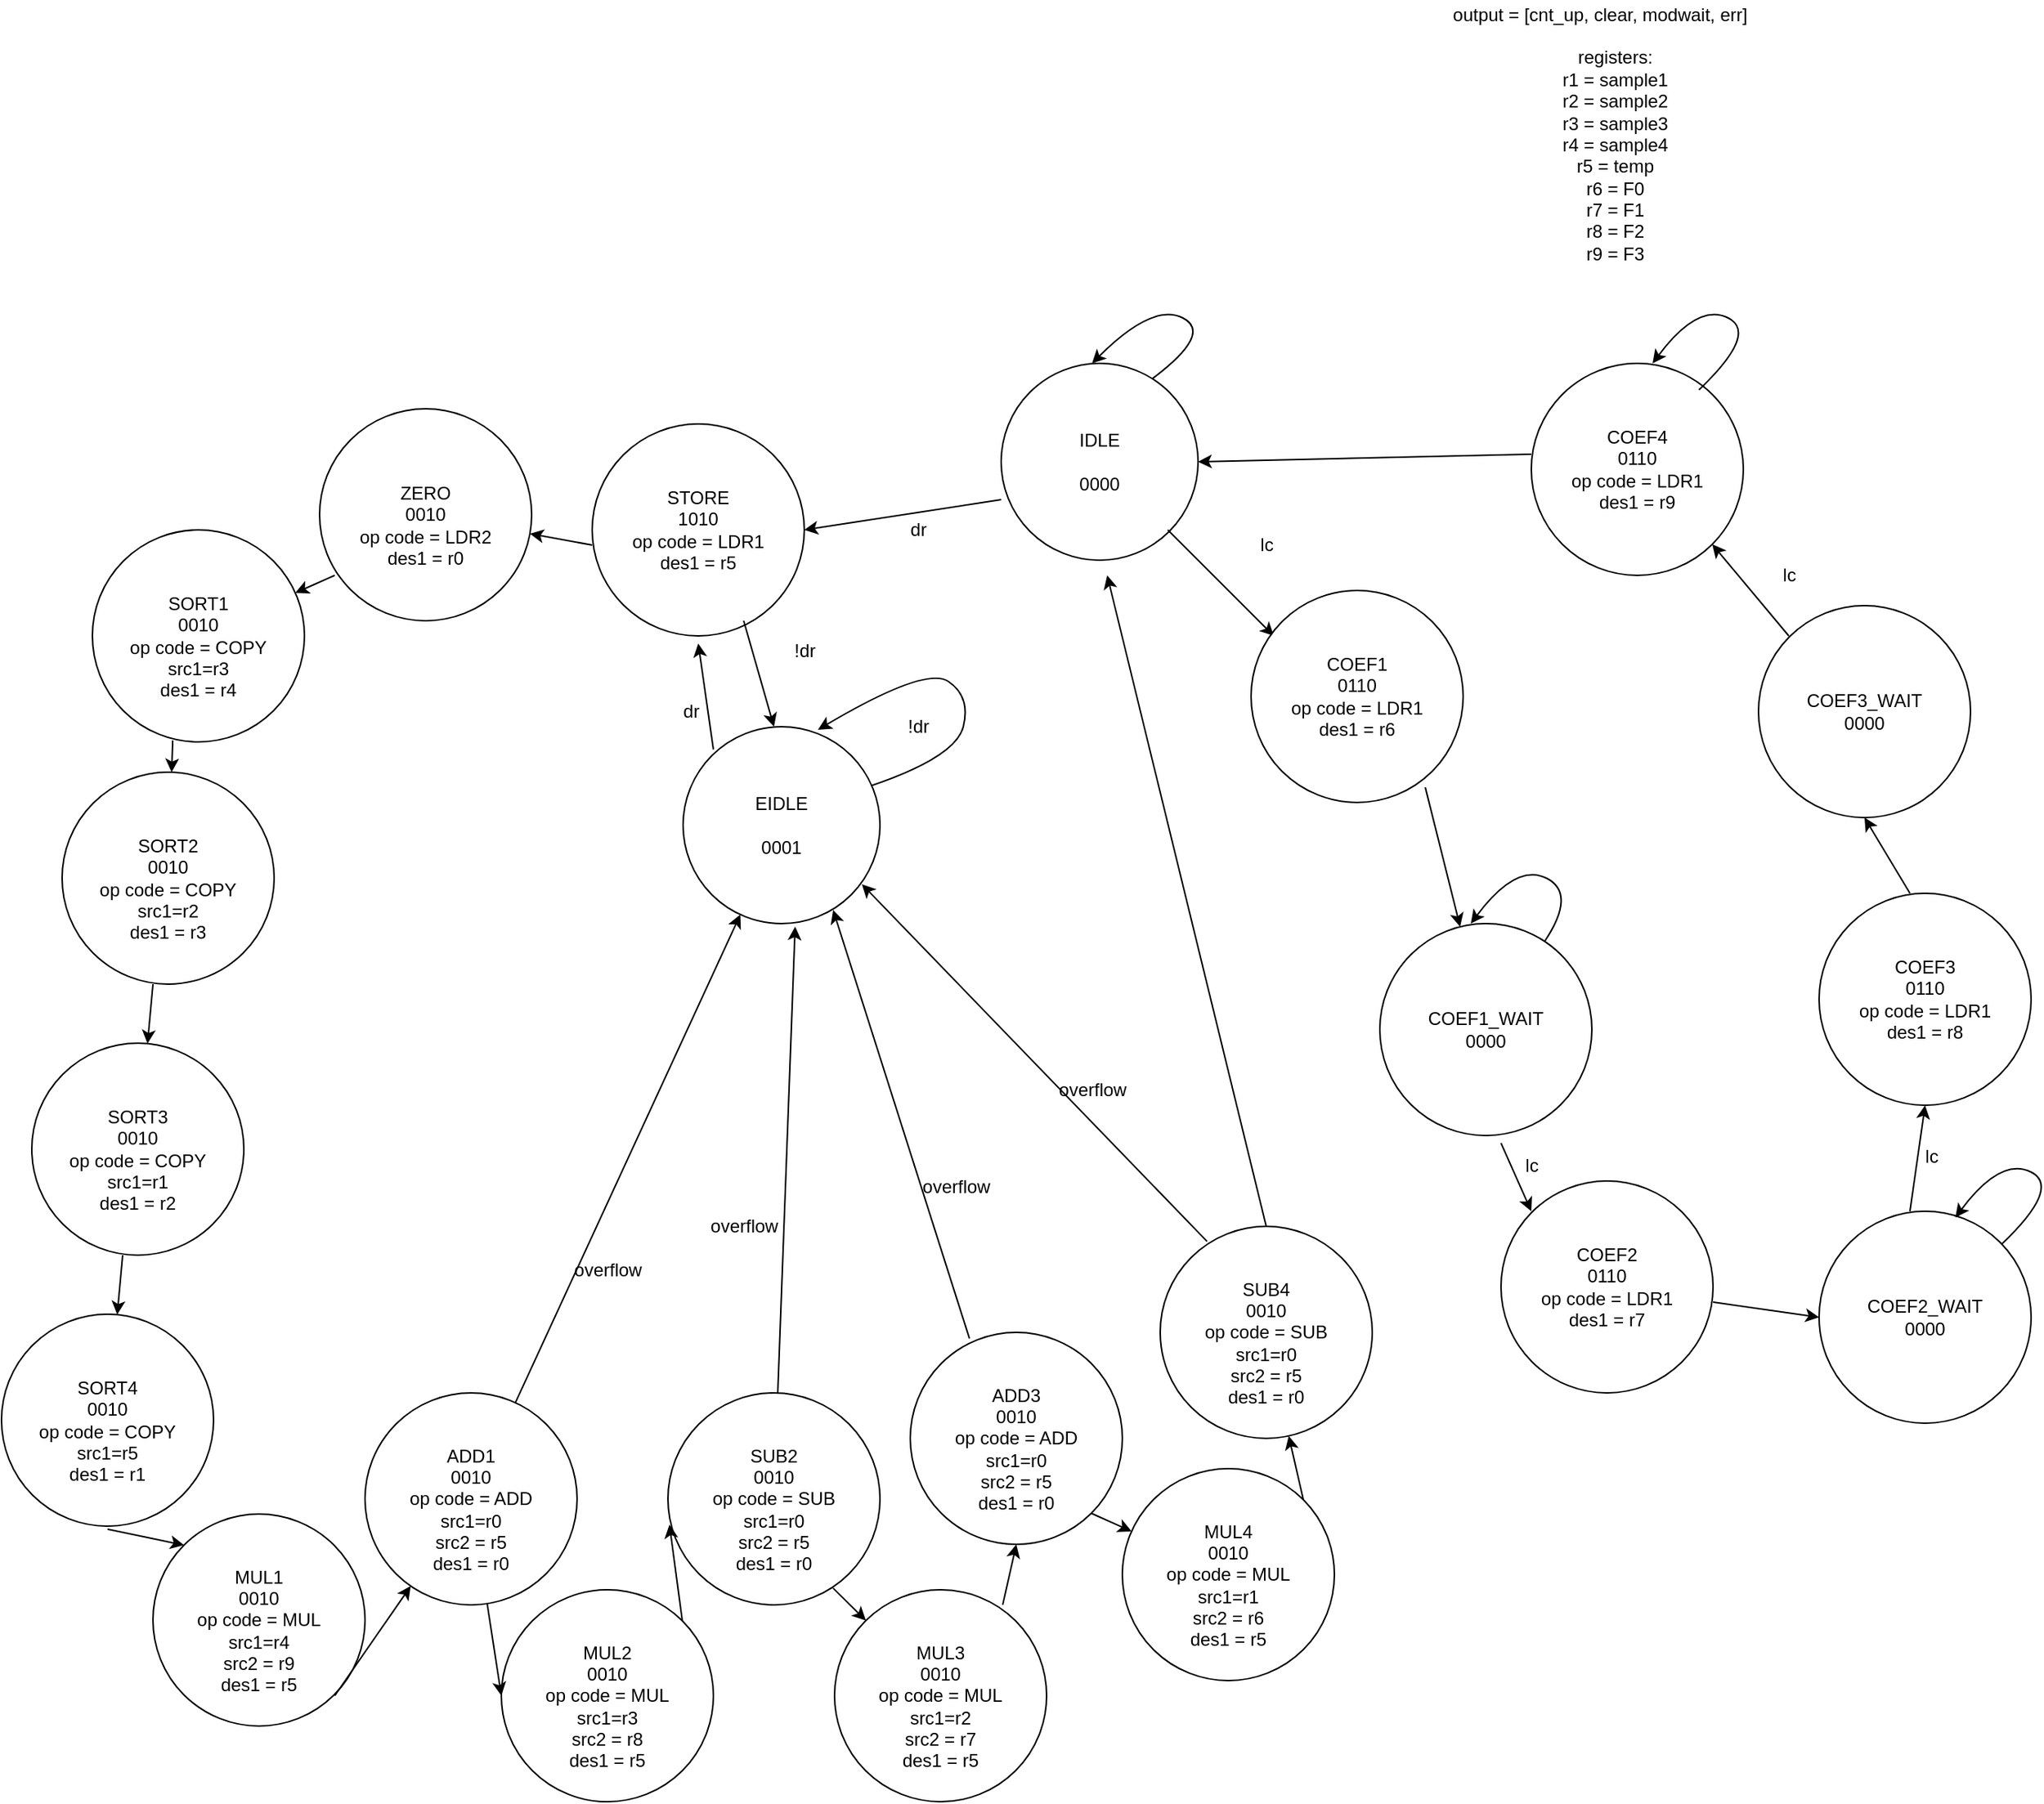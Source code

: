<mxfile version="12.7.8" type="device"><diagram id="b5iDZmA6dQ3F5C1BYYn2" name="Page-1"><mxGraphModel dx="2512" dy="1806" grid="1" gridSize="10" guides="1" tooltips="1" connect="1" arrows="1" fold="1" page="1" pageScale="1" pageWidth="850" pageHeight="1100" math="0" shadow="0"><root><mxCell id="0"/><mxCell id="1" parent="0"/><mxCell id="6gc3XwtXPZrSrcVrH5is-1" value="&lt;div&gt;IDLE&lt;/div&gt;&lt;div&gt;&lt;br&gt;&lt;/div&gt;&lt;div&gt;0000&lt;/div&gt;" style="ellipse;whiteSpace=wrap;html=1;aspect=fixed;" parent="1" vertex="1"><mxGeometry x="240" y="200" width="130" height="130" as="geometry"/></mxCell><mxCell id="6gc3XwtXPZrSrcVrH5is-3" value="&lt;div&gt;registers:&lt;/div&gt;r1 = sample1&lt;br&gt;r2 = sample2&lt;br&gt;r3 = sample3&lt;br&gt;r4 = sample4&lt;br&gt;r5 = temp&lt;br&gt;r6 = F0&lt;br&gt;r7 = F1&lt;br&gt;r8 = F2&lt;br&gt;r9 = F3&lt;div&gt;&lt;br&gt;&lt;/div&gt;" style="text;html=1;align=center;verticalAlign=middle;resizable=0;points=[];autosize=1;" parent="1" vertex="1"><mxGeometry x="600" y="-10" width="90" height="160" as="geometry"/></mxCell><mxCell id="6gc3XwtXPZrSrcVrH5is-4" value="" style="endArrow=classic;html=1;" parent="1" edge="1"><mxGeometry width="50" height="50" relative="1" as="geometry"><mxPoint x="350" y="310" as="sourcePoint"/><mxPoint x="420" y="380" as="targetPoint"/></mxGeometry></mxCell><mxCell id="6gc3XwtXPZrSrcVrH5is-5" value="output = [cnt_up, clear, modwait, err]" style="text;html=1;align=center;verticalAlign=middle;resizable=0;points=[];autosize=1;" parent="1" vertex="1"><mxGeometry x="530" y="-40" width="210" height="20" as="geometry"/></mxCell><mxCell id="6gc3XwtXPZrSrcVrH5is-7" value="lc" style="text;html=1;align=center;verticalAlign=middle;resizable=0;points=[];autosize=1;" parent="1" vertex="1"><mxGeometry x="405" y="310" width="20" height="20" as="geometry"/></mxCell><mxCell id="6gc3XwtXPZrSrcVrH5is-8" value="&lt;div&gt;COEF1&lt;/div&gt;&lt;div&gt;0110&lt;/div&gt;&lt;div&gt;op code = LDR1&lt;br&gt;&lt;/div&gt;&lt;div&gt;des1 = r6&lt;/div&gt;" style="ellipse;whiteSpace=wrap;html=1;aspect=fixed;" parent="1" vertex="1"><mxGeometry x="405" y="350" width="140" height="140" as="geometry"/></mxCell><mxCell id="6gc3XwtXPZrSrcVrH5is-9" value="&lt;div&gt;COEF1_WAIT&lt;/div&gt;&lt;div&gt;0000&lt;br&gt;&lt;/div&gt;" style="ellipse;whiteSpace=wrap;html=1;aspect=fixed;" parent="1" vertex="1"><mxGeometry x="490" y="570" width="140" height="140" as="geometry"/></mxCell><mxCell id="6gc3XwtXPZrSrcVrH5is-10" value="" style="endArrow=classic;html=1;" parent="1" target="6gc3XwtXPZrSrcVrH5is-9" edge="1"><mxGeometry width="50" height="50" relative="1" as="geometry"><mxPoint x="520" y="480" as="sourcePoint"/><mxPoint x="570" y="430" as="targetPoint"/></mxGeometry></mxCell><mxCell id="6gc3XwtXPZrSrcVrH5is-12" value="" style="curved=1;endArrow=classic;html=1;entryX=0.429;entryY=0;entryDx=0;entryDy=0;entryPerimeter=0;" parent="1" target="6gc3XwtXPZrSrcVrH5is-9" edge="1" source="6gc3XwtXPZrSrcVrH5is-9"><mxGeometry width="50" height="50" relative="1" as="geometry"><mxPoint x="670" y="490" as="sourcePoint"/><mxPoint x="720" y="440" as="targetPoint"/><Array as="points"><mxPoint x="620" y="550"/><mxPoint x="580" y="530"/></Array></mxGeometry></mxCell><mxCell id="6gc3XwtXPZrSrcVrH5is-14" value="" style="endArrow=classic;html=1;" parent="1" edge="1"><mxGeometry width="50" height="50" relative="1" as="geometry"><mxPoint x="570" y="715" as="sourcePoint"/><mxPoint x="590" y="760" as="targetPoint"/></mxGeometry></mxCell><mxCell id="6gc3XwtXPZrSrcVrH5is-16" value="&lt;div&gt;COEF2&lt;/div&gt;&lt;div&gt;0110&lt;/div&gt;&lt;div&gt;op code = LDR1&lt;br&gt;&lt;/div&gt;&lt;div&gt;des1 = r7&lt;/div&gt;" style="ellipse;whiteSpace=wrap;html=1;aspect=fixed;" parent="1" vertex="1"><mxGeometry x="570" y="740" width="140" height="140" as="geometry"/></mxCell><mxCell id="6gc3XwtXPZrSrcVrH5is-18" value="lc" style="text;html=1;align=center;verticalAlign=middle;resizable=0;points=[];autosize=1;" parent="1" vertex="1"><mxGeometry x="580" y="720" width="20" height="20" as="geometry"/></mxCell><mxCell id="6gc3XwtXPZrSrcVrH5is-19" value="" style="curved=1;endArrow=classic;html=1;entryX=0.429;entryY=0;entryDx=0;entryDy=0;entryPerimeter=0;" parent="1" edge="1"><mxGeometry width="50" height="50" relative="1" as="geometry"><mxPoint x="339.94" y="210" as="sourcePoint"/><mxPoint x="300.0" y="200" as="targetPoint"/><Array as="points"><mxPoint x="379.94" y="180"/><mxPoint x="339.94" y="160"/></Array></mxGeometry></mxCell><mxCell id="6gc3XwtXPZrSrcVrH5is-20" value="" style="endArrow=classic;html=1;entryX=1;entryY=0.5;entryDx=0;entryDy=0;" parent="1" target="6gc3XwtXPZrSrcVrH5is-21" edge="1"><mxGeometry width="50" height="50" relative="1" as="geometry"><mxPoint x="240" y="290" as="sourcePoint"/><mxPoint x="170" y="360" as="targetPoint"/></mxGeometry></mxCell><mxCell id="6gc3XwtXPZrSrcVrH5is-21" value="&lt;div&gt;STORE&lt;br&gt;&lt;/div&gt;&lt;div&gt;1010&lt;/div&gt;&lt;div&gt;op code = LDR1&lt;br&gt;&lt;/div&gt;&lt;div&gt;des1 = r5&lt;/div&gt;" style="ellipse;whiteSpace=wrap;html=1;aspect=fixed;" parent="1" vertex="1"><mxGeometry x="-30" y="240" width="140" height="140" as="geometry"/></mxCell><mxCell id="6gc3XwtXPZrSrcVrH5is-22" value="dr" style="text;html=1;align=center;verticalAlign=middle;resizable=0;points=[];autosize=1;" parent="1" vertex="1"><mxGeometry x="170" y="300" width="30" height="20" as="geometry"/></mxCell><mxCell id="6gc3XwtXPZrSrcVrH5is-23" value="" style="endArrow=classic;html=1;" parent="1" edge="1"><mxGeometry width="50" height="50" relative="1" as="geometry"><mxPoint x="70" y="370" as="sourcePoint"/><mxPoint x="90" y="440" as="targetPoint"/></mxGeometry></mxCell><mxCell id="6gc3XwtXPZrSrcVrH5is-24" value="!dr" style="text;html=1;align=center;verticalAlign=middle;resizable=0;points=[];autosize=1;" parent="1" vertex="1"><mxGeometry x="95" y="380" width="30" height="20" as="geometry"/></mxCell><mxCell id="6gc3XwtXPZrSrcVrH5is-25" value="&lt;div&gt;EIDLE&lt;/div&gt;&lt;div&gt;&lt;br&gt;&lt;/div&gt;&lt;div&gt;0001&lt;/div&gt;" style="ellipse;whiteSpace=wrap;html=1;aspect=fixed;" parent="1" vertex="1"><mxGeometry x="30" y="440" width="130" height="130" as="geometry"/></mxCell><mxCell id="6gc3XwtXPZrSrcVrH5is-27" value="" style="curved=1;endArrow=classic;html=1;exitX=0.954;exitY=0.3;exitDx=0;exitDy=0;exitPerimeter=0;entryX=0.685;entryY=0.015;entryDx=0;entryDy=0;entryPerimeter=0;" parent="1" edge="1" target="6gc3XwtXPZrSrcVrH5is-25" source="6gc3XwtXPZrSrcVrH5is-25"><mxGeometry width="50" height="50" relative="1" as="geometry"><mxPoint x="170" y="449.04" as="sourcePoint"/><mxPoint x="200.962" y="420.002" as="targetPoint"/><Array as="points"><mxPoint x="210" y="460"/><mxPoint x="220" y="420"/><mxPoint x="190" y="400"/></Array></mxGeometry></mxCell><mxCell id="6gc3XwtXPZrSrcVrH5is-28" value="!dr" style="text;html=1;align=center;verticalAlign=middle;resizable=0;points=[];autosize=1;" parent="1" vertex="1"><mxGeometry x="170" y="430" width="30" height="20" as="geometry"/></mxCell><mxCell id="6gc3XwtXPZrSrcVrH5is-29" value="" style="endArrow=classic;html=1;" parent="1" edge="1"><mxGeometry width="50" height="50" relative="1" as="geometry"><mxPoint x="50" y="455" as="sourcePoint"/><mxPoint x="40" y="385" as="targetPoint"/></mxGeometry></mxCell><mxCell id="6gc3XwtXPZrSrcVrH5is-30" value="dr" style="text;html=1;align=center;verticalAlign=middle;resizable=0;points=[];autosize=1;" parent="1" vertex="1"><mxGeometry x="20" y="420" width="30" height="20" as="geometry"/></mxCell><mxCell id="6gc3XwtXPZrSrcVrH5is-33" value="&lt;div&gt;&lt;br&gt;&lt;/div&gt;&lt;div&gt;SORT1&lt;br&gt;&lt;/div&gt;&lt;div&gt;0010&lt;/div&gt;&lt;div&gt;op code = COPY&lt;/div&gt;&lt;div&gt;src1=r3&lt;br&gt;&lt;/div&gt;&lt;div&gt;des1 = r4&lt;/div&gt;" style="ellipse;whiteSpace=wrap;html=1;aspect=fixed;" parent="1" vertex="1"><mxGeometry x="-360" y="310" width="140" height="140" as="geometry"/></mxCell><mxCell id="6gc3XwtXPZrSrcVrH5is-34" value="&lt;div&gt;&lt;br&gt;&lt;/div&gt;&lt;div&gt;SORT2&lt;br&gt;&lt;/div&gt;&lt;div&gt;0010&lt;/div&gt;&lt;div&gt;op code = COPY&lt;/div&gt;&lt;div&gt;src1=r2&lt;br&gt;&lt;/div&gt;&lt;div&gt;des1 = r3&lt;/div&gt;" style="ellipse;whiteSpace=wrap;html=1;aspect=fixed;" parent="1" vertex="1"><mxGeometry x="-380" y="470" width="140" height="140" as="geometry"/></mxCell><mxCell id="6gc3XwtXPZrSrcVrH5is-36" value="" style="endArrow=classic;html=1;exitX=0.379;exitY=0.993;exitDx=0;exitDy=0;exitPerimeter=0;" parent="1" target="6gc3XwtXPZrSrcVrH5is-34" edge="1" source="6gc3XwtXPZrSrcVrH5is-33"><mxGeometry width="50" height="50" relative="1" as="geometry"><mxPoint x="-290" y="440" as="sourcePoint"/><mxPoint x="-160" y="420" as="targetPoint"/></mxGeometry></mxCell><mxCell id="6gc3XwtXPZrSrcVrH5is-37" value="&lt;div&gt;&lt;br&gt;&lt;/div&gt;&lt;div&gt;MUL1&lt;br&gt;&lt;/div&gt;&lt;div&gt;0010&lt;/div&gt;&lt;div&gt;op code = MUL&lt;br&gt;&lt;/div&gt;&lt;div&gt;src1=r4&lt;/div&gt;&lt;div&gt;src2 = r9&lt;br&gt;&lt;/div&gt;&lt;div&gt;des1 = r5&lt;/div&gt;" style="ellipse;whiteSpace=wrap;html=1;aspect=fixed;" parent="1" vertex="1"><mxGeometry x="-320" y="960" width="140" height="140" as="geometry"/></mxCell><mxCell id="6gc3XwtXPZrSrcVrH5is-39" value="&lt;div&gt;&lt;br&gt;&lt;/div&gt;&lt;div&gt;ADD1&lt;br&gt;&lt;/div&gt;&lt;div&gt;0010&lt;/div&gt;&lt;div&gt;op code = ADD&lt;br&gt;&lt;/div&gt;&lt;div&gt;src1=r0&lt;/div&gt;&lt;div&gt;src2 = r5&lt;br&gt;&lt;/div&gt;&lt;div&gt;des1 = r0&lt;/div&gt;" style="ellipse;whiteSpace=wrap;html=1;aspect=fixed;" parent="1" vertex="1"><mxGeometry x="-180" y="880" width="140" height="140" as="geometry"/></mxCell><mxCell id="6gc3XwtXPZrSrcVrH5is-41" value="" style="endArrow=classic;html=1;" parent="1" target="6gc3XwtXPZrSrcVrH5is-39" edge="1"><mxGeometry width="50" height="50" relative="1" as="geometry"><mxPoint x="-200" y="1080" as="sourcePoint"/><mxPoint x="-150" y="1030" as="targetPoint"/></mxGeometry></mxCell><mxCell id="6gc3XwtXPZrSrcVrH5is-42" value="" style="endArrow=classic;html=1;" parent="1" target="6gc3XwtXPZrSrcVrH5is-25" edge="1" source="6gc3XwtXPZrSrcVrH5is-39"><mxGeometry width="50" height="50" relative="1" as="geometry"><mxPoint x="-110" y="790" as="sourcePoint"/><mxPoint x="-60" y="740" as="targetPoint"/></mxGeometry></mxCell><mxCell id="6gc3XwtXPZrSrcVrH5is-43" value="overflow" style="text;html=1;align=center;verticalAlign=middle;resizable=0;points=[];autosize=1;" parent="1" vertex="1"><mxGeometry x="-50" y="789" width="60" height="20" as="geometry"/></mxCell><mxCell id="6gc3XwtXPZrSrcVrH5is-44" value="&lt;div&gt;&lt;br&gt;&lt;/div&gt;&lt;div&gt;SUB2&lt;br&gt;&lt;/div&gt;&lt;div&gt;0010&lt;/div&gt;&lt;div&gt;op code = SUB&lt;br&gt;&lt;/div&gt;&lt;div&gt;src1=r0&lt;/div&gt;&lt;div&gt;src2 = r5&lt;br&gt;&lt;/div&gt;&lt;div&gt;des1 = r0&lt;/div&gt;" style="ellipse;whiteSpace=wrap;html=1;aspect=fixed;" parent="1" vertex="1"><mxGeometry x="20" y="880" width="140" height="140" as="geometry"/></mxCell><mxCell id="6gc3XwtXPZrSrcVrH5is-45" value="&lt;div&gt;&lt;br&gt;&lt;/div&gt;&lt;div&gt;MUL2&lt;br&gt;&lt;/div&gt;&lt;div&gt;0010&lt;/div&gt;&lt;div&gt;op code = MUL&lt;br&gt;&lt;/div&gt;&lt;div&gt;src1=r3&lt;/div&gt;&lt;div&gt;src2 = r8&lt;br&gt;&lt;/div&gt;&lt;div&gt;des1 = r5&lt;/div&gt;" style="ellipse;whiteSpace=wrap;html=1;aspect=fixed;" parent="1" vertex="1"><mxGeometry x="-90" y="1010" width="140" height="140" as="geometry"/></mxCell><mxCell id="6gc3XwtXPZrSrcVrH5is-46" value="" style="endArrow=classic;html=1;entryX=0.569;entryY=1.015;entryDx=0;entryDy=0;entryPerimeter=0;" parent="1" target="6gc3XwtXPZrSrcVrH5is-25" edge="1" source="6gc3XwtXPZrSrcVrH5is-44"><mxGeometry width="50" height="50" relative="1" as="geometry"><mxPoint x="250" y="780" as="sourcePoint"/><mxPoint x="300" y="730" as="targetPoint"/></mxGeometry></mxCell><mxCell id="6gc3XwtXPZrSrcVrH5is-47" value="overflow" style="text;html=1;align=center;verticalAlign=middle;resizable=0;points=[];autosize=1;" parent="1" vertex="1"><mxGeometry x="40" y="760" width="60" height="20" as="geometry"/></mxCell><mxCell id="6gc3XwtXPZrSrcVrH5is-48" value="" style="endArrow=classic;html=1;entryX=0;entryY=0.5;entryDx=0;entryDy=0;" parent="1" target="6gc3XwtXPZrSrcVrH5is-45" edge="1" source="6gc3XwtXPZrSrcVrH5is-39"><mxGeometry width="50" height="50" relative="1" as="geometry"><mxPoint x="-30" y="1140" as="sourcePoint"/><mxPoint x="20" y="1090" as="targetPoint"/></mxGeometry></mxCell><mxCell id="6gc3XwtXPZrSrcVrH5is-49" value="" style="endArrow=classic;html=1;entryX=0.007;entryY=0.621;entryDx=0;entryDy=0;entryPerimeter=0;exitX=1;exitY=0;exitDx=0;exitDy=0;" parent="1" target="6gc3XwtXPZrSrcVrH5is-44" edge="1" source="6gc3XwtXPZrSrcVrH5is-45"><mxGeometry width="50" height="50" relative="1" as="geometry"><mxPoint x="170" y="1140" as="sourcePoint"/><mxPoint x="220" y="1090" as="targetPoint"/></mxGeometry></mxCell><mxCell id="6gc3XwtXPZrSrcVrH5is-50" value="" style="endArrow=classic;html=1;exitX=0.5;exitY=0;exitDx=0;exitDy=0;" parent="1" edge="1" source="_gY1dgKs8tRDL0CgJzKo-28"><mxGeometry width="50" height="50" relative="1" as="geometry"><mxPoint x="310" y="770" as="sourcePoint"/><mxPoint x="310" y="340" as="targetPoint"/></mxGeometry></mxCell><mxCell id="6gc3XwtXPZrSrcVrH5is-52" value="&lt;div&gt;&lt;br&gt;&lt;/div&gt;&lt;div&gt;ZERO&lt;br&gt;&lt;/div&gt;&lt;div&gt;0010&lt;/div&gt;&lt;div&gt;op code = LDR2&lt;/div&gt;&lt;div&gt;des1 = r0&lt;br&gt;&lt;/div&gt;" style="ellipse;whiteSpace=wrap;html=1;aspect=fixed;" parent="1" vertex="1"><mxGeometry x="-210" y="230" width="140" height="140" as="geometry"/></mxCell><mxCell id="6gc3XwtXPZrSrcVrH5is-55" value="" style="endArrow=classic;html=1;" parent="1" target="6gc3XwtXPZrSrcVrH5is-52" edge="1"><mxGeometry width="50" height="50" relative="1" as="geometry"><mxPoint x="-30" y="320" as="sourcePoint"/><mxPoint x="20" y="270" as="targetPoint"/></mxGeometry></mxCell><mxCell id="6gc3XwtXPZrSrcVrH5is-56" value="" style="endArrow=classic;html=1;" parent="1" target="6gc3XwtXPZrSrcVrH5is-33" edge="1"><mxGeometry width="50" height="50" relative="1" as="geometry"><mxPoint x="-200" y="340" as="sourcePoint"/><mxPoint x="-150" y="290" as="targetPoint"/></mxGeometry></mxCell><mxCell id="_gY1dgKs8tRDL0CgJzKo-3" value="&lt;div&gt;COEF2_WAIT&lt;/div&gt;&lt;div&gt;0000&lt;br&gt;&lt;/div&gt;" style="ellipse;whiteSpace=wrap;html=1;aspect=fixed;" vertex="1" parent="1"><mxGeometry x="780" y="760" width="140" height="140" as="geometry"/></mxCell><mxCell id="_gY1dgKs8tRDL0CgJzKo-4" value="" style="endArrow=classic;html=1;entryX=0;entryY=0.5;entryDx=0;entryDy=0;" edge="1" parent="1" target="_gY1dgKs8tRDL0CgJzKo-3"><mxGeometry width="50" height="50" relative="1" as="geometry"><mxPoint x="710" y="820" as="sourcePoint"/><mxPoint x="760" y="770" as="targetPoint"/></mxGeometry></mxCell><mxCell id="_gY1dgKs8tRDL0CgJzKo-5" value="&lt;div&gt;COEF3&lt;/div&gt;&lt;div&gt;0110&lt;/div&gt;&lt;div&gt;op code = LDR1&lt;br&gt;&lt;/div&gt;&lt;div&gt;des1 = r8&lt;/div&gt;" style="ellipse;whiteSpace=wrap;html=1;aspect=fixed;" vertex="1" parent="1"><mxGeometry x="780" y="550" width="140" height="140" as="geometry"/></mxCell><mxCell id="_gY1dgKs8tRDL0CgJzKo-6" value="" style="endArrow=classic;html=1;entryX=0.5;entryY=1;entryDx=0;entryDy=0;" edge="1" parent="1" target="_gY1dgKs8tRDL0CgJzKo-5"><mxGeometry width="50" height="50" relative="1" as="geometry"><mxPoint x="840" y="760" as="sourcePoint"/><mxPoint x="890" y="710" as="targetPoint"/></mxGeometry></mxCell><mxCell id="_gY1dgKs8tRDL0CgJzKo-7" value="" style="curved=1;endArrow=classic;html=1;entryX=0.429;entryY=0;entryDx=0;entryDy=0;entryPerimeter=0;" edge="1" parent="1" source="_gY1dgKs8tRDL0CgJzKo-3"><mxGeometry width="50" height="50" relative="1" as="geometry"><mxPoint x="918.769" y="775.876" as="sourcePoint"/><mxPoint x="870" y="764.12" as="targetPoint"/><Array as="points"><mxPoint x="939.94" y="744.12"/><mxPoint x="899.94" y="724.12"/></Array></mxGeometry></mxCell><mxCell id="_gY1dgKs8tRDL0CgJzKo-8" value="&lt;div&gt;COEF3_WAIT&lt;/div&gt;&lt;div&gt;0000&lt;br&gt;&lt;/div&gt;" style="ellipse;whiteSpace=wrap;html=1;aspect=fixed;" vertex="1" parent="1"><mxGeometry x="740" y="360" width="140" height="140" as="geometry"/></mxCell><mxCell id="_gY1dgKs8tRDL0CgJzKo-9" value="" style="endArrow=classic;html=1;entryX=0.5;entryY=1;entryDx=0;entryDy=0;" edge="1" parent="1" target="_gY1dgKs8tRDL0CgJzKo-8"><mxGeometry width="50" height="50" relative="1" as="geometry"><mxPoint x="840" y="550" as="sourcePoint"/><mxPoint x="890" y="500" as="targetPoint"/></mxGeometry></mxCell><mxCell id="_gY1dgKs8tRDL0CgJzKo-10" value="&lt;div&gt;COEF4&lt;/div&gt;&lt;div&gt;0110&lt;/div&gt;&lt;div&gt;op code = LDR1&lt;br&gt;&lt;/div&gt;&lt;div&gt;des1 = r9&lt;/div&gt;" style="ellipse;whiteSpace=wrap;html=1;aspect=fixed;" vertex="1" parent="1"><mxGeometry x="590" y="200" width="140" height="140" as="geometry"/></mxCell><mxCell id="_gY1dgKs8tRDL0CgJzKo-11" value="" style="curved=1;endArrow=classic;html=1;entryX=0.429;entryY=0;entryDx=0;entryDy=0;entryPerimeter=0;" edge="1" parent="1"><mxGeometry width="50" height="50" relative="1" as="geometry"><mxPoint x="700.682" y="217.533" as="sourcePoint"/><mxPoint x="670.06" y="200.0" as="targetPoint"/><Array as="points"><mxPoint x="740" y="180"/><mxPoint x="700" y="160"/></Array></mxGeometry></mxCell><mxCell id="_gY1dgKs8tRDL0CgJzKo-12" value="" style="endArrow=classic;html=1;entryX=1;entryY=1;entryDx=0;entryDy=0;" edge="1" parent="1" target="_gY1dgKs8tRDL0CgJzKo-10"><mxGeometry width="50" height="50" relative="1" as="geometry"><mxPoint x="760" y="380" as="sourcePoint"/><mxPoint x="810" y="330" as="targetPoint"/></mxGeometry></mxCell><mxCell id="_gY1dgKs8tRDL0CgJzKo-14" value="lc" style="text;html=1;align=center;verticalAlign=middle;resizable=0;points=[];autosize=1;" vertex="1" parent="1"><mxGeometry x="844" y="714" width="20" height="20" as="geometry"/></mxCell><mxCell id="_gY1dgKs8tRDL0CgJzKo-15" value="lc" style="text;html=1;align=center;verticalAlign=middle;resizable=0;points=[];autosize=1;" vertex="1" parent="1"><mxGeometry x="750" y="330" width="20" height="20" as="geometry"/></mxCell><mxCell id="_gY1dgKs8tRDL0CgJzKo-16" value="" style="endArrow=classic;html=1;entryX=1;entryY=0.5;entryDx=0;entryDy=0;" edge="1" parent="1" target="6gc3XwtXPZrSrcVrH5is-1"><mxGeometry width="50" height="50" relative="1" as="geometry"><mxPoint x="590" y="260" as="sourcePoint"/><mxPoint x="640" y="210" as="targetPoint"/></mxGeometry></mxCell><mxCell id="_gY1dgKs8tRDL0CgJzKo-17" value="&lt;div&gt;&lt;br&gt;&lt;/div&gt;&lt;div&gt;SORT3&lt;br&gt;&lt;/div&gt;&lt;div&gt;0010&lt;/div&gt;&lt;div&gt;op code = COPY&lt;/div&gt;&lt;div&gt;src1=r1&lt;br&gt;&lt;/div&gt;&lt;div&gt;des1 = r2&lt;/div&gt;" style="ellipse;whiteSpace=wrap;html=1;aspect=fixed;" vertex="1" parent="1"><mxGeometry x="-400" y="649" width="140" height="140" as="geometry"/></mxCell><mxCell id="_gY1dgKs8tRDL0CgJzKo-18" value="" style="endArrow=classic;html=1;" edge="1" parent="1" target="_gY1dgKs8tRDL0CgJzKo-17"><mxGeometry width="50" height="50" relative="1" as="geometry"><mxPoint x="-320" y="610" as="sourcePoint"/><mxPoint x="-190" y="559" as="targetPoint"/></mxGeometry></mxCell><mxCell id="_gY1dgKs8tRDL0CgJzKo-19" value="&lt;div&gt;&lt;br&gt;&lt;/div&gt;&lt;div&gt;SORT4&lt;br&gt;&lt;/div&gt;&lt;div&gt;0010&lt;/div&gt;&lt;div&gt;op code = COPY&lt;/div&gt;&lt;div&gt;src1=r5&lt;br&gt;&lt;/div&gt;&lt;div&gt;des1 = r1&lt;/div&gt;" style="ellipse;whiteSpace=wrap;html=1;aspect=fixed;" vertex="1" parent="1"><mxGeometry x="-420" y="828" width="140" height="140" as="geometry"/></mxCell><mxCell id="_gY1dgKs8tRDL0CgJzKo-20" value="" style="endArrow=classic;html=1;" edge="1" parent="1" target="_gY1dgKs8tRDL0CgJzKo-19"><mxGeometry width="50" height="50" relative="1" as="geometry"><mxPoint x="-340" y="789" as="sourcePoint"/><mxPoint x="-210" y="738" as="targetPoint"/></mxGeometry></mxCell><mxCell id="_gY1dgKs8tRDL0CgJzKo-21" value="" style="endArrow=classic;html=1;entryX=0;entryY=0;entryDx=0;entryDy=0;" edge="1" parent="1" target="6gc3XwtXPZrSrcVrH5is-37"><mxGeometry width="50" height="50" relative="1" as="geometry"><mxPoint x="-350" y="970" as="sourcePoint"/><mxPoint x="-300" y="920" as="targetPoint"/></mxGeometry></mxCell><mxCell id="_gY1dgKs8tRDL0CgJzKo-22" value="&lt;div&gt;&lt;br&gt;&lt;/div&gt;&lt;div&gt;MUL3&lt;br&gt;&lt;/div&gt;&lt;div&gt;0010&lt;/div&gt;&lt;div&gt;op code = MUL&lt;br&gt;&lt;/div&gt;&lt;div&gt;src1=r2&lt;/div&gt;&lt;div&gt;src2 = r7&lt;br&gt;&lt;/div&gt;&lt;div&gt;des1 = r5&lt;/div&gt;" style="ellipse;whiteSpace=wrap;html=1;aspect=fixed;" vertex="1" parent="1"><mxGeometry x="130" y="1010" width="140" height="140" as="geometry"/></mxCell><mxCell id="_gY1dgKs8tRDL0CgJzKo-23" value="" style="endArrow=classic;html=1;exitX=0.779;exitY=0.921;exitDx=0;exitDy=0;exitPerimeter=0;" edge="1" parent="1" source="6gc3XwtXPZrSrcVrH5is-44" target="_gY1dgKs8tRDL0CgJzKo-22"><mxGeometry width="50" height="50" relative="1" as="geometry"><mxPoint x="270" y="950" as="sourcePoint"/><mxPoint x="320" y="900" as="targetPoint"/></mxGeometry></mxCell><mxCell id="_gY1dgKs8tRDL0CgJzKo-24" value="&lt;div&gt;&lt;br&gt;&lt;/div&gt;&lt;div&gt;ADD3&lt;br&gt;&lt;/div&gt;&lt;div&gt;0010&lt;/div&gt;&lt;div&gt;op code = ADD&lt;br&gt;&lt;/div&gt;&lt;div&gt;src1=r0&lt;/div&gt;&lt;div&gt;src2 = r5&lt;br&gt;&lt;/div&gt;&lt;div&gt;des1 = r0&lt;/div&gt;" style="ellipse;whiteSpace=wrap;html=1;aspect=fixed;" vertex="1" parent="1"><mxGeometry x="180" y="840" width="140" height="140" as="geometry"/></mxCell><mxCell id="_gY1dgKs8tRDL0CgJzKo-25" value="" style="endArrow=classic;html=1;exitX=0.793;exitY=0.071;exitDx=0;exitDy=0;exitPerimeter=0;entryX=0.5;entryY=1;entryDx=0;entryDy=0;" edge="1" parent="1" source="_gY1dgKs8tRDL0CgJzKo-22" target="_gY1dgKs8tRDL0CgJzKo-24"><mxGeometry width="50" height="50" relative="1" as="geometry"><mxPoint x="139.06" y="1018.94" as="sourcePoint"/><mxPoint x="170" y="1040" as="targetPoint"/></mxGeometry></mxCell><mxCell id="_gY1dgKs8tRDL0CgJzKo-26" value="&lt;div&gt;&lt;br&gt;&lt;/div&gt;&lt;div&gt;MUL4&lt;br&gt;&lt;/div&gt;&lt;div&gt;0010&lt;/div&gt;&lt;div&gt;op code = MUL&lt;br&gt;&lt;/div&gt;&lt;div&gt;src1=r1&lt;/div&gt;&lt;div&gt;src2 = r6&lt;br&gt;&lt;/div&gt;&lt;div&gt;des1 = r5&lt;/div&gt;" style="ellipse;whiteSpace=wrap;html=1;aspect=fixed;" vertex="1" parent="1"><mxGeometry x="320" y="930" width="140" height="140" as="geometry"/></mxCell><mxCell id="_gY1dgKs8tRDL0CgJzKo-27" value="" style="endArrow=classic;html=1;exitX=1;exitY=1;exitDx=0;exitDy=0;" edge="1" parent="1" source="_gY1dgKs8tRDL0CgJzKo-24" target="_gY1dgKs8tRDL0CgJzKo-26"><mxGeometry width="50" height="50" relative="1" as="geometry"><mxPoint x="251.02" y="1029.94" as="sourcePoint"/><mxPoint x="260" y="990" as="targetPoint"/></mxGeometry></mxCell><mxCell id="_gY1dgKs8tRDL0CgJzKo-28" value="&lt;div&gt;&lt;br&gt;&lt;/div&gt;&lt;div&gt;SUB4&lt;br&gt;&lt;/div&gt;&lt;div&gt;0010&lt;/div&gt;&lt;div&gt;op code = SUB&lt;br&gt;&lt;/div&gt;&lt;div&gt;src1=r0&lt;/div&gt;&lt;div&gt;src2 = r5&lt;br&gt;&lt;/div&gt;&lt;div&gt;des1 = r0&lt;/div&gt;" style="ellipse;whiteSpace=wrap;html=1;aspect=fixed;" vertex="1" parent="1"><mxGeometry x="345" y="770" width="140" height="140" as="geometry"/></mxCell><mxCell id="_gY1dgKs8tRDL0CgJzKo-29" value="" style="endArrow=classic;html=1;exitX=1;exitY=0;exitDx=0;exitDy=0;" edge="1" parent="1" source="_gY1dgKs8tRDL0CgJzKo-26" target="_gY1dgKs8tRDL0CgJzKo-28"><mxGeometry width="50" height="50" relative="1" as="geometry"><mxPoint x="520" y="1020" as="sourcePoint"/><mxPoint x="570" y="970" as="targetPoint"/></mxGeometry></mxCell><mxCell id="_gY1dgKs8tRDL0CgJzKo-30" value="" style="endArrow=classic;html=1;entryX=0.762;entryY=0.931;entryDx=0;entryDy=0;entryPerimeter=0;exitX=0.279;exitY=0.029;exitDx=0;exitDy=0;exitPerimeter=0;" edge="1" parent="1" source="_gY1dgKs8tRDL0CgJzKo-24" target="6gc3XwtXPZrSrcVrH5is-25"><mxGeometry width="50" height="50" relative="1" as="geometry"><mxPoint x="210" y="700" as="sourcePoint"/><mxPoint x="260" y="650" as="targetPoint"/></mxGeometry></mxCell><mxCell id="_gY1dgKs8tRDL0CgJzKo-31" value="" style="endArrow=classic;html=1;entryX=0.908;entryY=0.8;entryDx=0;entryDy=0;entryPerimeter=0;exitX=0.221;exitY=0.071;exitDx=0;exitDy=0;exitPerimeter=0;" edge="1" parent="1" source="_gY1dgKs8tRDL0CgJzKo-28" target="6gc3XwtXPZrSrcVrH5is-25"><mxGeometry width="50" height="50" relative="1" as="geometry"><mxPoint x="250" y="710" as="sourcePoint"/><mxPoint x="300" y="660" as="targetPoint"/></mxGeometry></mxCell><mxCell id="_gY1dgKs8tRDL0CgJzKo-32" value="overflow" style="text;html=1;align=center;verticalAlign=middle;resizable=0;points=[];autosize=1;" vertex="1" parent="1"><mxGeometry x="180" y="734" width="60" height="20" as="geometry"/></mxCell><mxCell id="_gY1dgKs8tRDL0CgJzKo-33" value="overflow" style="text;html=1;align=center;verticalAlign=middle;resizable=0;points=[];autosize=1;" vertex="1" parent="1"><mxGeometry x="270" y="670" width="60" height="20" as="geometry"/></mxCell></root></mxGraphModel></diagram></mxfile>